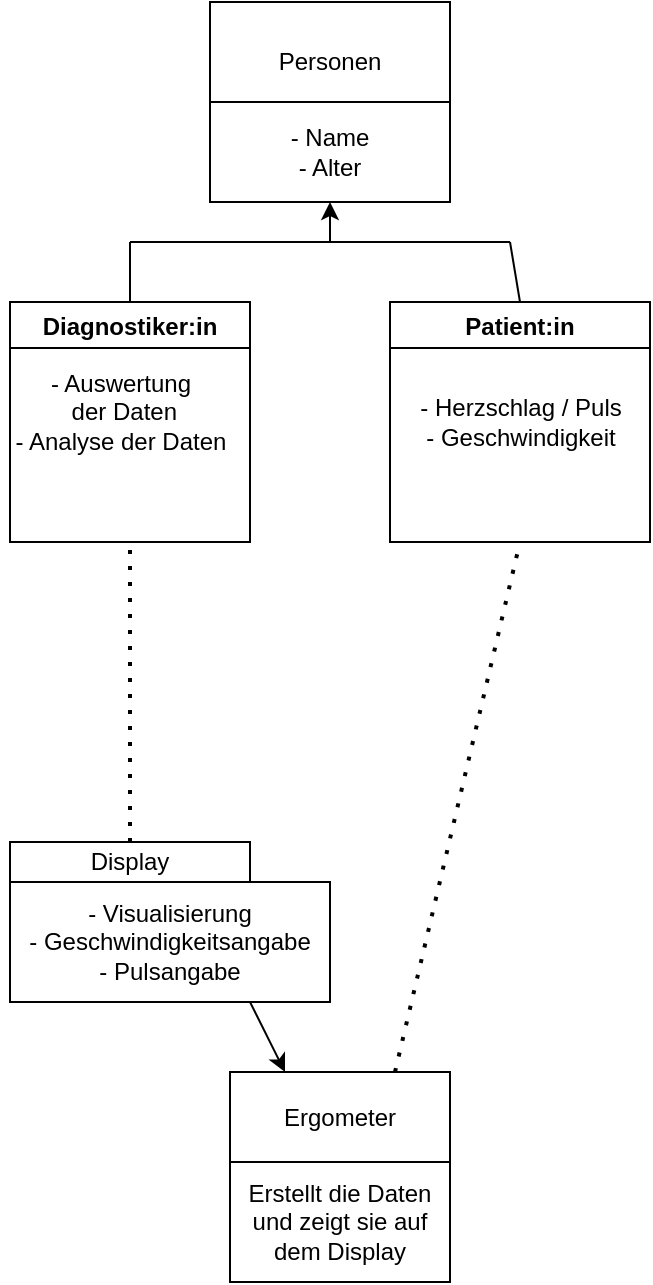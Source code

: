 <mxfile>
    <diagram id="mAI5d0fx5D63MH5WcJRj" name="Page-1">
        <mxGraphModel dx="531" dy="478" grid="1" gridSize="10" guides="1" tooltips="1" connect="1" arrows="1" fold="1" page="1" pageScale="1" pageWidth="827" pageHeight="1169" math="0" shadow="0">
            <root>
                <mxCell id="0"/>
                <mxCell id="1" parent="0"/>
                <mxCell id="2" value="Personen" style="rounded=0;whiteSpace=wrap;html=1;" vertex="1" parent="1">
                    <mxGeometry x="120" y="20" width="120" height="60" as="geometry"/>
                </mxCell>
                <mxCell id="3" value="- Name&lt;br&gt;- Alter" style="rounded=0;whiteSpace=wrap;html=1;" vertex="1" parent="1">
                    <mxGeometry x="120" y="70" width="120" height="50" as="geometry"/>
                </mxCell>
                <mxCell id="8" style="edgeStyle=none;html=1;exitX=0.5;exitY=0;exitDx=0;exitDy=0;entryX=0.5;entryY=0;entryDx=0;entryDy=0;" edge="1" parent="1" source="4" target="4">
                    <mxGeometry relative="1" as="geometry">
                        <mxPoint x="80" y="140" as="targetPoint"/>
                    </mxGeometry>
                </mxCell>
                <mxCell id="4" value="Diagnostiker:in" style="swimlane;" vertex="1" parent="1">
                    <mxGeometry x="20" y="170" width="120" height="120" as="geometry"/>
                </mxCell>
                <mxCell id="5" value="- Auswertung&lt;br&gt;&amp;nbsp;der Daten&lt;br&gt;- Analyse der Daten" style="text;html=1;align=center;verticalAlign=middle;resizable=0;points=[];autosize=1;strokeColor=none;fillColor=none;" vertex="1" parent="4">
                    <mxGeometry x="-5" y="30" width="120" height="50" as="geometry"/>
                </mxCell>
                <mxCell id="6" value="Patient:in" style="swimlane;" vertex="1" parent="1">
                    <mxGeometry x="210" y="170" width="130" height="120" as="geometry"/>
                </mxCell>
                <mxCell id="7" value="- Herzschlag / Puls&lt;br&gt;- Geschwindigkeit" style="text;html=1;align=center;verticalAlign=middle;resizable=0;points=[];autosize=1;strokeColor=none;fillColor=none;" vertex="1" parent="6">
                    <mxGeometry x="5" y="45" width="120" height="30" as="geometry"/>
                </mxCell>
                <mxCell id="11" value="" style="endArrow=none;html=1;exitX=0.5;exitY=0;exitDx=0;exitDy=0;" edge="1" parent="1" source="4">
                    <mxGeometry width="50" height="50" relative="1" as="geometry">
                        <mxPoint x="220" y="230" as="sourcePoint"/>
                        <mxPoint x="80" y="140" as="targetPoint"/>
                    </mxGeometry>
                </mxCell>
                <mxCell id="12" value="" style="endArrow=none;html=1;" edge="1" parent="1">
                    <mxGeometry width="50" height="50" relative="1" as="geometry">
                        <mxPoint x="80" y="140" as="sourcePoint"/>
                        <mxPoint x="270" y="140" as="targetPoint"/>
                    </mxGeometry>
                </mxCell>
                <mxCell id="13" value="" style="endArrow=none;html=1;exitX=0.5;exitY=0;exitDx=0;exitDy=0;" edge="1" parent="1" source="6">
                    <mxGeometry width="50" height="50" relative="1" as="geometry">
                        <mxPoint x="220" y="230" as="sourcePoint"/>
                        <mxPoint x="270" y="140" as="targetPoint"/>
                    </mxGeometry>
                </mxCell>
                <mxCell id="14" value="" style="endArrow=classic;html=1;entryX=0.5;entryY=1;entryDx=0;entryDy=0;" edge="1" parent="1" target="3">
                    <mxGeometry width="50" height="50" relative="1" as="geometry">
                        <mxPoint x="180" y="140" as="sourcePoint"/>
                        <mxPoint x="270" y="180" as="targetPoint"/>
                    </mxGeometry>
                </mxCell>
                <mxCell id="15" value="Ergometer" style="rounded=0;whiteSpace=wrap;html=1;" vertex="1" parent="1">
                    <mxGeometry x="130" y="555" width="110" height="45" as="geometry"/>
                </mxCell>
                <mxCell id="16" value="Erstellt die Daten und zeigt sie auf dem Display" style="rounded=0;whiteSpace=wrap;html=1;" vertex="1" parent="1">
                    <mxGeometry x="130" y="600" width="110" height="60" as="geometry"/>
                </mxCell>
                <mxCell id="17" value="Display" style="rounded=0;whiteSpace=wrap;html=1;" vertex="1" parent="1">
                    <mxGeometry x="20" y="440" width="120" height="20" as="geometry"/>
                </mxCell>
                <mxCell id="19" value="- Visualisierung&lt;br&gt;- Geschwindigkeitsangabe&lt;br&gt;- Pulsangabe" style="rounded=0;whiteSpace=wrap;html=1;" vertex="1" parent="1">
                    <mxGeometry x="20" y="460" width="160" height="60" as="geometry"/>
                </mxCell>
                <mxCell id="22" value="" style="endArrow=classic;html=1;exitX=0.75;exitY=1;exitDx=0;exitDy=0;entryX=0.25;entryY=0;entryDx=0;entryDy=0;" edge="1" parent="1" source="19" target="15">
                    <mxGeometry width="50" height="50" relative="1" as="geometry">
                        <mxPoint x="190" y="450" as="sourcePoint"/>
                        <mxPoint x="240" y="400" as="targetPoint"/>
                    </mxGeometry>
                </mxCell>
                <mxCell id="23" value="" style="endArrow=none;dashed=1;html=1;dashPattern=1 3;strokeWidth=2;entryX=0.5;entryY=1;entryDx=0;entryDy=0;exitX=0.5;exitY=0;exitDx=0;exitDy=0;" edge="1" parent="1" source="17" target="4">
                    <mxGeometry width="50" height="50" relative="1" as="geometry">
                        <mxPoint x="190" y="450" as="sourcePoint"/>
                        <mxPoint x="240" y="400" as="targetPoint"/>
                    </mxGeometry>
                </mxCell>
                <mxCell id="24" value="" style="endArrow=none;dashed=1;html=1;dashPattern=1 3;strokeWidth=2;entryX=0.5;entryY=1;entryDx=0;entryDy=0;exitX=0.75;exitY=0;exitDx=0;exitDy=0;" edge="1" parent="1" source="15" target="6">
                    <mxGeometry width="50" height="50" relative="1" as="geometry">
                        <mxPoint x="190" y="450" as="sourcePoint"/>
                        <mxPoint x="240" y="400" as="targetPoint"/>
                    </mxGeometry>
                </mxCell>
            </root>
        </mxGraphModel>
    </diagram>
</mxfile>